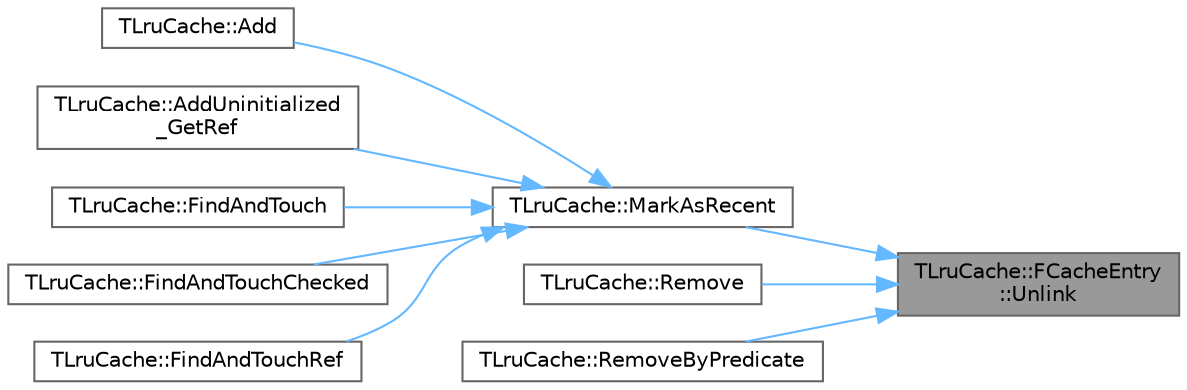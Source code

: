 digraph "TLruCache::FCacheEntry::Unlink"
{
 // INTERACTIVE_SVG=YES
 // LATEX_PDF_SIZE
  bgcolor="transparent";
  edge [fontname=Helvetica,fontsize=10,labelfontname=Helvetica,labelfontsize=10];
  node [fontname=Helvetica,fontsize=10,shape=box,height=0.2,width=0.4];
  rankdir="RL";
  Node1 [id="Node000001",label="TLruCache::FCacheEntry\l::Unlink",height=0.2,width=0.4,color="gray40", fillcolor="grey60", style="filled", fontcolor="black",tooltip="Remove this entry from the list."];
  Node1 -> Node2 [id="edge1_Node000001_Node000002",dir="back",color="steelblue1",style="solid",tooltip=" "];
  Node2 [id="Node000002",label="TLruCache::MarkAsRecent",height=0.2,width=0.4,color="grey40", fillcolor="white", style="filled",URL="$de/d6b/classTLruCache.html#a007487a40d42a413dae892ebaab9355d",tooltip="Mark the given entry as recently used."];
  Node2 -> Node3 [id="edge2_Node000002_Node000003",dir="back",color="steelblue1",style="solid",tooltip=" "];
  Node3 [id="Node000003",label="TLruCache::Add",height=0.2,width=0.4,color="grey40", fillcolor="white", style="filled",URL="$de/d6b/classTLruCache.html#a28720e8d4e8429b70889a2f3a7cfea56",tooltip="Add an entry to the cache."];
  Node2 -> Node4 [id="edge3_Node000002_Node000004",dir="back",color="steelblue1",style="solid",tooltip=" "];
  Node4 [id="Node000004",label="TLruCache::AddUninitialized\l_GetRef",height=0.2,width=0.4,color="grey40", fillcolor="white", style="filled",URL="$de/d6b/classTLruCache.html#a27d37e97737cc1c8cddf6b8801254ce5",tooltip="Add an entry to the cache."];
  Node2 -> Node5 [id="edge4_Node000002_Node000005",dir="back",color="steelblue1",style="solid",tooltip=" "];
  Node5 [id="Node000005",label="TLruCache::FindAndTouch",height=0.2,width=0.4,color="grey40", fillcolor="white", style="filled",URL="$de/d6b/classTLruCache.html#aabf04ecc5c20c9242d900471b0192e1f",tooltip="Find the value of the entry with the specified key and mark it as the most recently used."];
  Node2 -> Node6 [id="edge5_Node000002_Node000006",dir="back",color="steelblue1",style="solid",tooltip=" "];
  Node6 [id="Node000006",label="TLruCache::FindAndTouchChecked",height=0.2,width=0.4,color="grey40", fillcolor="white", style="filled",URL="$de/d6b/classTLruCache.html#a01b44307aba9cea9c6246c80976d0804",tooltip="Find the value of the entry with the specified key and mark it as the most recently used."];
  Node2 -> Node7 [id="edge6_Node000002_Node000007",dir="back",color="steelblue1",style="solid",tooltip=" "];
  Node7 [id="Node000007",label="TLruCache::FindAndTouchRef",height=0.2,width=0.4,color="grey40", fillcolor="white", style="filled",URL="$de/d6b/classTLruCache.html#a94a324dd5bc17b6f0d1714901c2c7e72",tooltip="Find the value of the entry with the specified key and mark it as the most recently used."];
  Node1 -> Node8 [id="edge7_Node000001_Node000008",dir="back",color="steelblue1",style="solid",tooltip=" "];
  Node8 [id="Node000008",label="TLruCache::Remove",height=0.2,width=0.4,color="grey40", fillcolor="white", style="filled",URL="$de/d6b/classTLruCache.html#a5c104806d158eb08f3771e4c74a1e729",tooltip="Remove the specified entry from the cache."];
  Node1 -> Node9 [id="edge8_Node000001_Node000009",dir="back",color="steelblue1",style="solid",tooltip=" "];
  Node9 [id="Node000009",label="TLruCache::RemoveByPredicate",height=0.2,width=0.4,color="grey40", fillcolor="white", style="filled",URL="$de/d6b/classTLruCache.html#a636ced94ab7d1f359a9731e03848c3e8",tooltip="Remove all entries using a predicate."];
}
